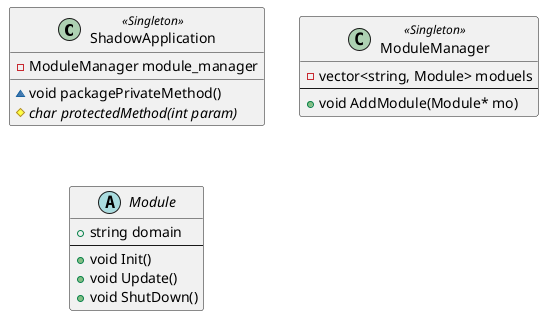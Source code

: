 @startuml

class ShadowApplication <<Singleton>> {
    -ModuleManager module_manager
    ~void packagePrivateMethod()
    #{abstract} char protectedMethod(int param)
}

class ModuleManager <<Singleton>> {
    -vector<string, Module> moduels
    ---
    +void AddModule(Module* mo)
}

abstract class Module {
    +string domain
    ---
    +void Init()
    +void Update()
    +void ShutDown()
}




@enduml